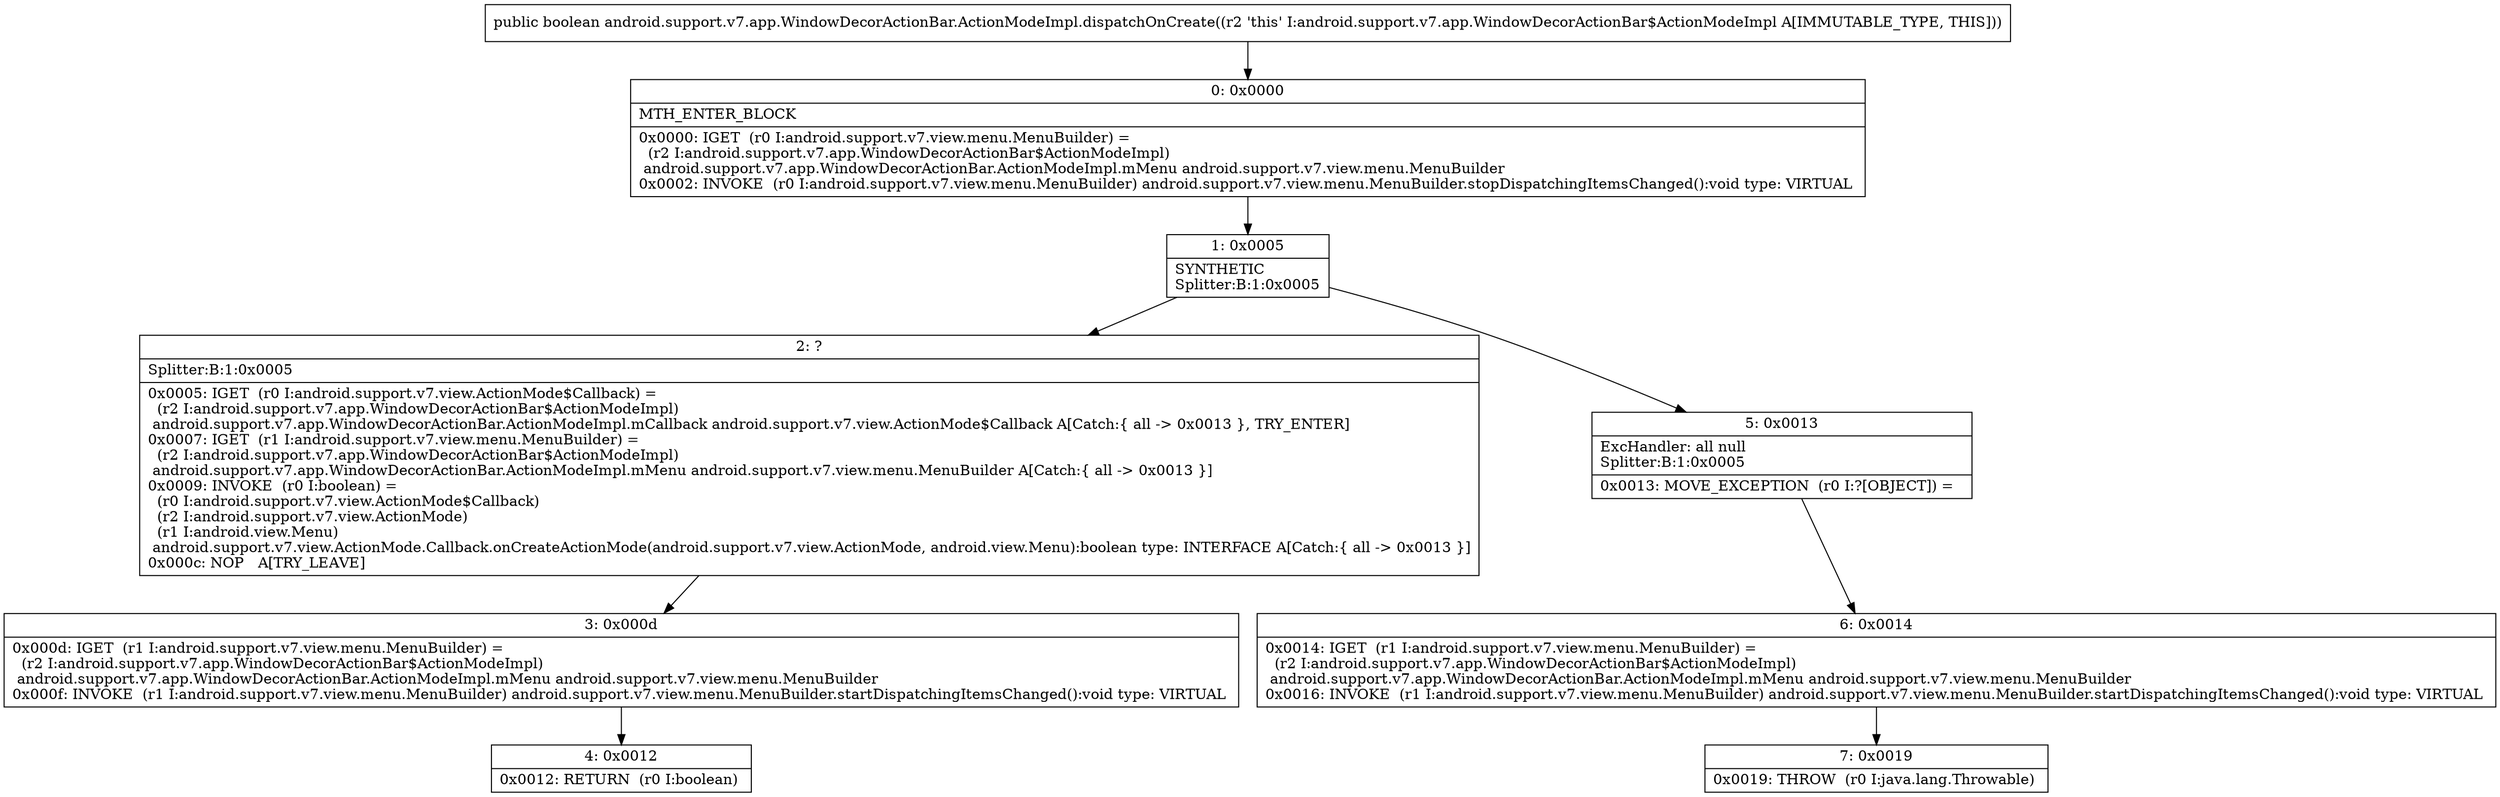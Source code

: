 digraph "CFG forandroid.support.v7.app.WindowDecorActionBar.ActionModeImpl.dispatchOnCreate()Z" {
Node_0 [shape=record,label="{0\:\ 0x0000|MTH_ENTER_BLOCK\l|0x0000: IGET  (r0 I:android.support.v7.view.menu.MenuBuilder) = \l  (r2 I:android.support.v7.app.WindowDecorActionBar$ActionModeImpl)\l android.support.v7.app.WindowDecorActionBar.ActionModeImpl.mMenu android.support.v7.view.menu.MenuBuilder \l0x0002: INVOKE  (r0 I:android.support.v7.view.menu.MenuBuilder) android.support.v7.view.menu.MenuBuilder.stopDispatchingItemsChanged():void type: VIRTUAL \l}"];
Node_1 [shape=record,label="{1\:\ 0x0005|SYNTHETIC\lSplitter:B:1:0x0005\l}"];
Node_2 [shape=record,label="{2\:\ ?|Splitter:B:1:0x0005\l|0x0005: IGET  (r0 I:android.support.v7.view.ActionMode$Callback) = \l  (r2 I:android.support.v7.app.WindowDecorActionBar$ActionModeImpl)\l android.support.v7.app.WindowDecorActionBar.ActionModeImpl.mCallback android.support.v7.view.ActionMode$Callback A[Catch:\{ all \-\> 0x0013 \}, TRY_ENTER]\l0x0007: IGET  (r1 I:android.support.v7.view.menu.MenuBuilder) = \l  (r2 I:android.support.v7.app.WindowDecorActionBar$ActionModeImpl)\l android.support.v7.app.WindowDecorActionBar.ActionModeImpl.mMenu android.support.v7.view.menu.MenuBuilder A[Catch:\{ all \-\> 0x0013 \}]\l0x0009: INVOKE  (r0 I:boolean) = \l  (r0 I:android.support.v7.view.ActionMode$Callback)\l  (r2 I:android.support.v7.view.ActionMode)\l  (r1 I:android.view.Menu)\l android.support.v7.view.ActionMode.Callback.onCreateActionMode(android.support.v7.view.ActionMode, android.view.Menu):boolean type: INTERFACE A[Catch:\{ all \-\> 0x0013 \}]\l0x000c: NOP   A[TRY_LEAVE]\l}"];
Node_3 [shape=record,label="{3\:\ 0x000d|0x000d: IGET  (r1 I:android.support.v7.view.menu.MenuBuilder) = \l  (r2 I:android.support.v7.app.WindowDecorActionBar$ActionModeImpl)\l android.support.v7.app.WindowDecorActionBar.ActionModeImpl.mMenu android.support.v7.view.menu.MenuBuilder \l0x000f: INVOKE  (r1 I:android.support.v7.view.menu.MenuBuilder) android.support.v7.view.menu.MenuBuilder.startDispatchingItemsChanged():void type: VIRTUAL \l}"];
Node_4 [shape=record,label="{4\:\ 0x0012|0x0012: RETURN  (r0 I:boolean) \l}"];
Node_5 [shape=record,label="{5\:\ 0x0013|ExcHandler: all null\lSplitter:B:1:0x0005\l|0x0013: MOVE_EXCEPTION  (r0 I:?[OBJECT]) =  \l}"];
Node_6 [shape=record,label="{6\:\ 0x0014|0x0014: IGET  (r1 I:android.support.v7.view.menu.MenuBuilder) = \l  (r2 I:android.support.v7.app.WindowDecorActionBar$ActionModeImpl)\l android.support.v7.app.WindowDecorActionBar.ActionModeImpl.mMenu android.support.v7.view.menu.MenuBuilder \l0x0016: INVOKE  (r1 I:android.support.v7.view.menu.MenuBuilder) android.support.v7.view.menu.MenuBuilder.startDispatchingItemsChanged():void type: VIRTUAL \l}"];
Node_7 [shape=record,label="{7\:\ 0x0019|0x0019: THROW  (r0 I:java.lang.Throwable) \l}"];
MethodNode[shape=record,label="{public boolean android.support.v7.app.WindowDecorActionBar.ActionModeImpl.dispatchOnCreate((r2 'this' I:android.support.v7.app.WindowDecorActionBar$ActionModeImpl A[IMMUTABLE_TYPE, THIS])) }"];
MethodNode -> Node_0;
Node_0 -> Node_1;
Node_1 -> Node_2;
Node_1 -> Node_5;
Node_2 -> Node_3;
Node_3 -> Node_4;
Node_5 -> Node_6;
Node_6 -> Node_7;
}

